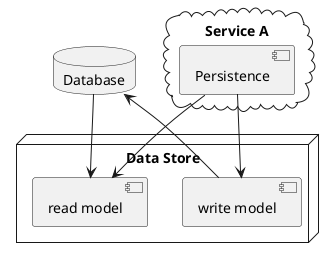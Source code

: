 @startuml

cloud "Service A" {
component Persistence
}
node "Data Store" {
component Command [
   write model
]
component Query [
   read model
]
}

database DB [
    Database
]

Persistence --> Command
Persistence --> Query
DB --> Query
Command --> DB
@enduml